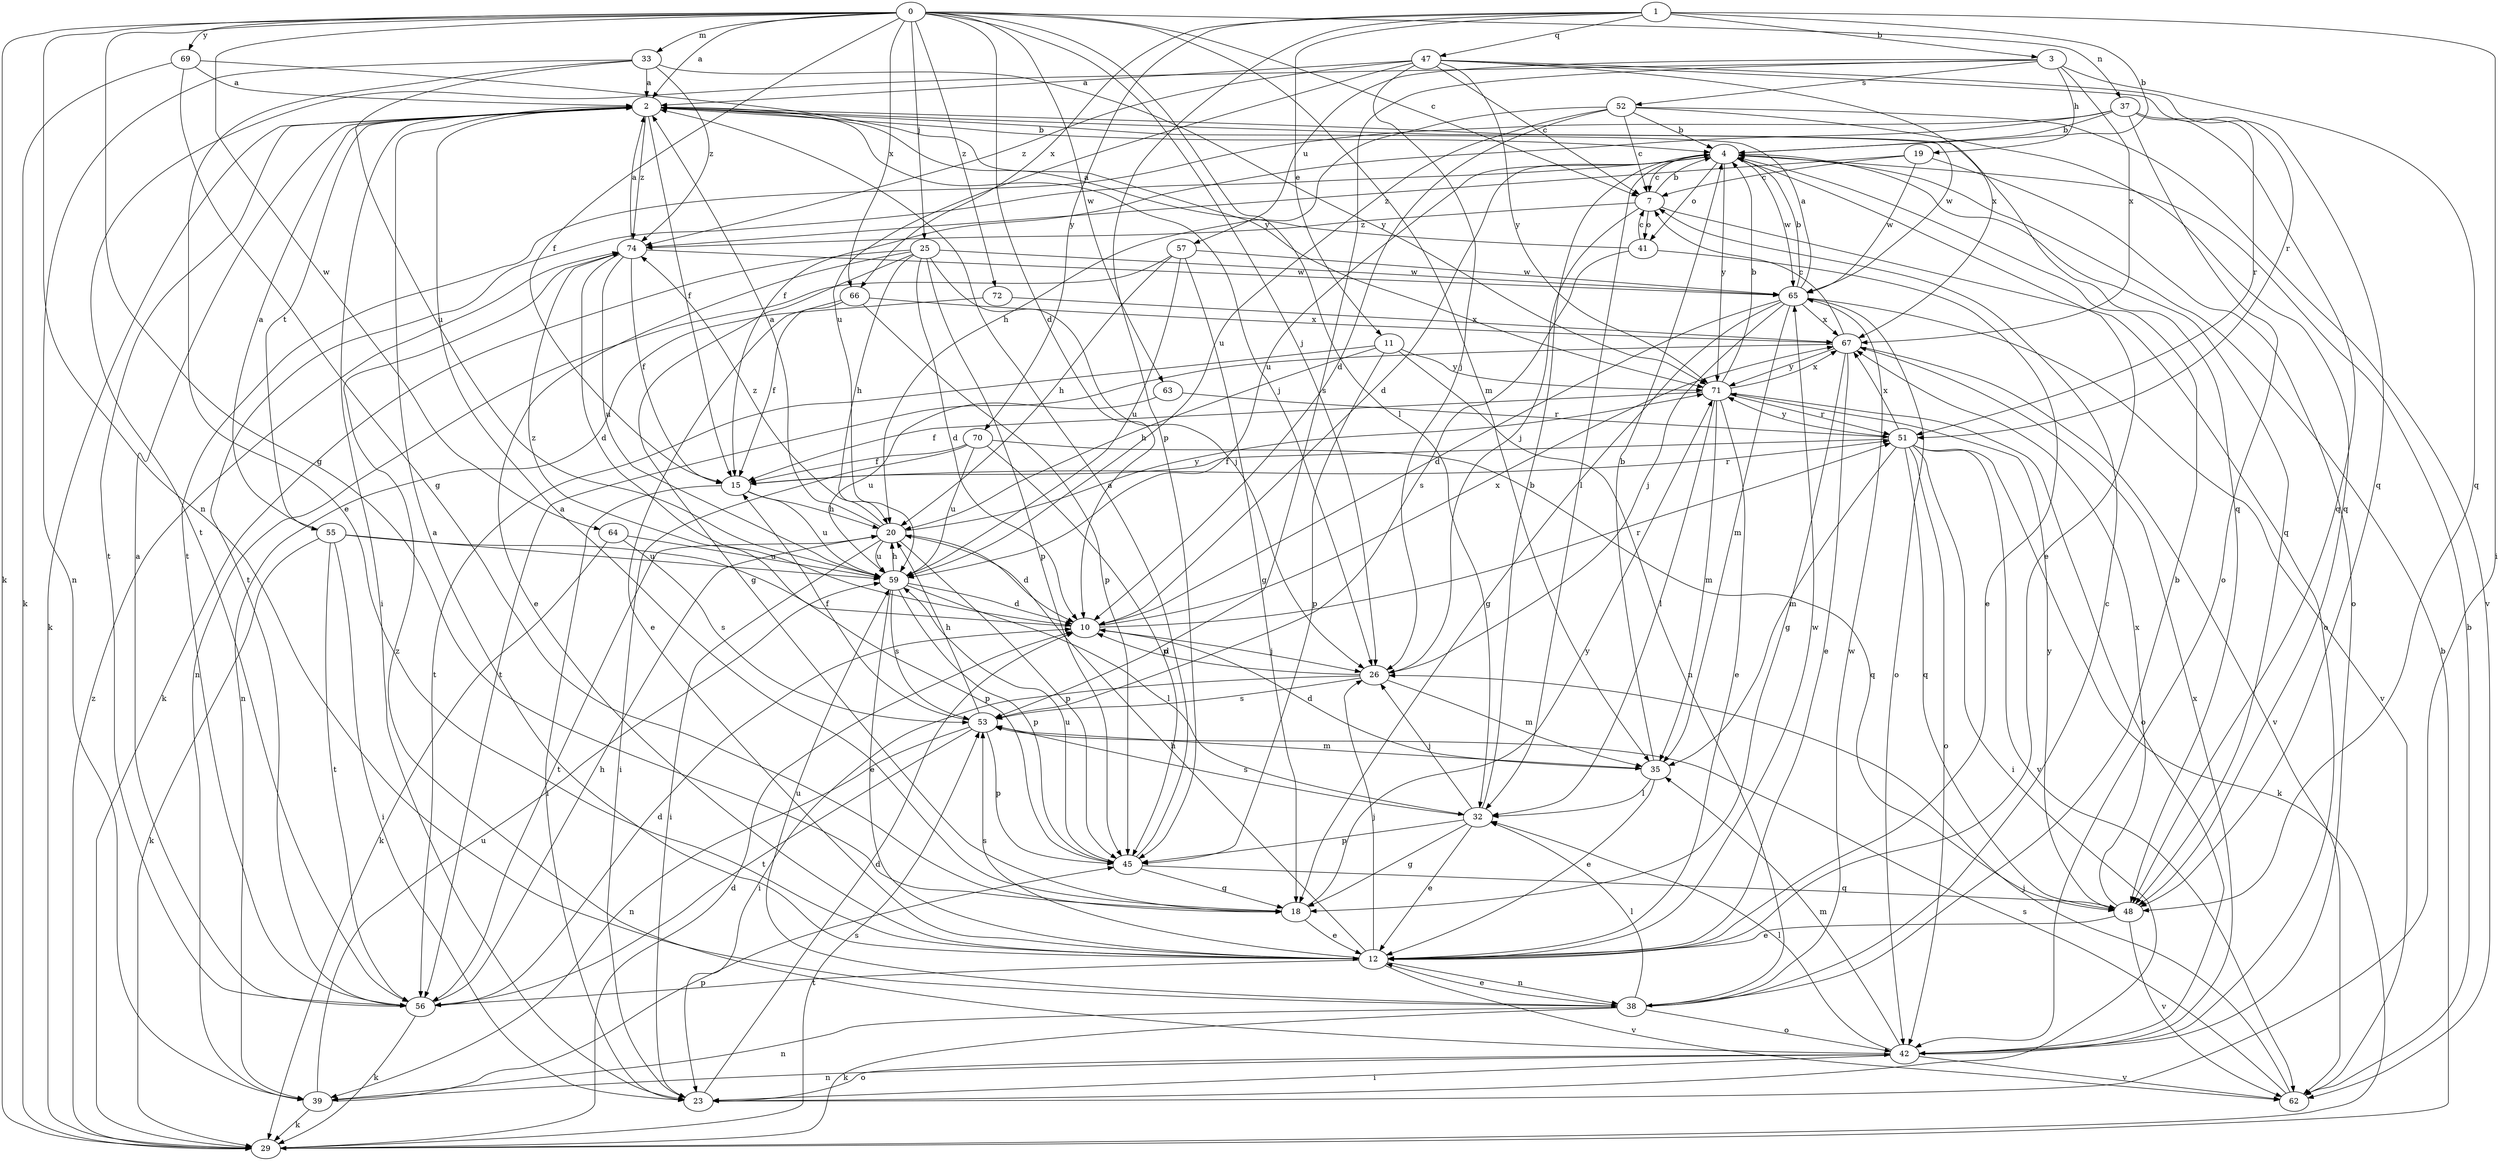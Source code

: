 strict digraph  {
0;
1;
2;
3;
4;
7;
10;
11;
12;
15;
18;
19;
20;
23;
25;
26;
29;
32;
33;
35;
37;
38;
39;
41;
42;
45;
47;
48;
51;
52;
53;
55;
56;
57;
59;
62;
63;
64;
65;
66;
67;
69;
70;
71;
72;
74;
0 -> 2  [label=a];
0 -> 7  [label=c];
0 -> 10  [label=d];
0 -> 15  [label=f];
0 -> 18  [label=g];
0 -> 25  [label=j];
0 -> 26  [label=j];
0 -> 29  [label=k];
0 -> 32  [label=l];
0 -> 33  [label=m];
0 -> 35  [label=m];
0 -> 37  [label=n];
0 -> 38  [label=n];
0 -> 63  [label=w];
0 -> 64  [label=w];
0 -> 66  [label=x];
0 -> 69  [label=y];
0 -> 72  [label=z];
1 -> 3  [label=b];
1 -> 4  [label=b];
1 -> 11  [label=e];
1 -> 23  [label=i];
1 -> 45  [label=p];
1 -> 47  [label=q];
1 -> 66  [label=x];
1 -> 70  [label=y];
2 -> 4  [label=b];
2 -> 15  [label=f];
2 -> 23  [label=i];
2 -> 26  [label=j];
2 -> 29  [label=k];
2 -> 48  [label=q];
2 -> 55  [label=t];
2 -> 56  [label=t];
2 -> 65  [label=w];
2 -> 74  [label=z];
3 -> 19  [label=h];
3 -> 48  [label=q];
3 -> 52  [label=s];
3 -> 53  [label=s];
3 -> 56  [label=t];
3 -> 57  [label=u];
3 -> 67  [label=x];
4 -> 7  [label=c];
4 -> 10  [label=d];
4 -> 12  [label=e];
4 -> 32  [label=l];
4 -> 41  [label=o];
4 -> 48  [label=q];
4 -> 56  [label=t];
4 -> 59  [label=u];
4 -> 65  [label=w];
4 -> 71  [label=y];
7 -> 4  [label=b];
7 -> 26  [label=j];
7 -> 41  [label=o];
7 -> 42  [label=o];
7 -> 74  [label=z];
10 -> 26  [label=j];
10 -> 51  [label=r];
10 -> 67  [label=x];
10 -> 74  [label=z];
11 -> 20  [label=h];
11 -> 38  [label=n];
11 -> 45  [label=p];
11 -> 56  [label=t];
11 -> 71  [label=y];
12 -> 2  [label=a];
12 -> 20  [label=h];
12 -> 26  [label=j];
12 -> 38  [label=n];
12 -> 53  [label=s];
12 -> 56  [label=t];
12 -> 62  [label=v];
12 -> 65  [label=w];
15 -> 20  [label=h];
15 -> 23  [label=i];
15 -> 51  [label=r];
15 -> 59  [label=u];
18 -> 2  [label=a];
18 -> 12  [label=e];
18 -> 71  [label=y];
19 -> 7  [label=c];
19 -> 42  [label=o];
19 -> 65  [label=w];
19 -> 74  [label=z];
20 -> 2  [label=a];
20 -> 10  [label=d];
20 -> 23  [label=i];
20 -> 45  [label=p];
20 -> 56  [label=t];
20 -> 59  [label=u];
20 -> 71  [label=y];
20 -> 74  [label=z];
23 -> 10  [label=d];
23 -> 42  [label=o];
25 -> 10  [label=d];
25 -> 12  [label=e];
25 -> 18  [label=g];
25 -> 20  [label=h];
25 -> 26  [label=j];
25 -> 29  [label=k];
25 -> 45  [label=p];
25 -> 65  [label=w];
26 -> 10  [label=d];
26 -> 23  [label=i];
26 -> 35  [label=m];
26 -> 53  [label=s];
29 -> 4  [label=b];
29 -> 10  [label=d];
29 -> 53  [label=s];
29 -> 74  [label=z];
32 -> 4  [label=b];
32 -> 12  [label=e];
32 -> 18  [label=g];
32 -> 26  [label=j];
32 -> 45  [label=p];
32 -> 53  [label=s];
33 -> 2  [label=a];
33 -> 12  [label=e];
33 -> 39  [label=n];
33 -> 59  [label=u];
33 -> 71  [label=y];
33 -> 74  [label=z];
35 -> 4  [label=b];
35 -> 10  [label=d];
35 -> 12  [label=e];
35 -> 32  [label=l];
37 -> 4  [label=b];
37 -> 15  [label=f];
37 -> 42  [label=o];
37 -> 48  [label=q];
37 -> 51  [label=r];
37 -> 56  [label=t];
38 -> 4  [label=b];
38 -> 7  [label=c];
38 -> 12  [label=e];
38 -> 29  [label=k];
38 -> 32  [label=l];
38 -> 39  [label=n];
38 -> 42  [label=o];
38 -> 59  [label=u];
38 -> 65  [label=w];
39 -> 29  [label=k];
39 -> 45  [label=p];
39 -> 59  [label=u];
41 -> 2  [label=a];
41 -> 7  [label=c];
41 -> 12  [label=e];
41 -> 53  [label=s];
42 -> 23  [label=i];
42 -> 32  [label=l];
42 -> 35  [label=m];
42 -> 39  [label=n];
42 -> 62  [label=v];
42 -> 67  [label=x];
42 -> 74  [label=z];
45 -> 2  [label=a];
45 -> 18  [label=g];
45 -> 48  [label=q];
45 -> 59  [label=u];
47 -> 2  [label=a];
47 -> 7  [label=c];
47 -> 26  [label=j];
47 -> 48  [label=q];
47 -> 51  [label=r];
47 -> 59  [label=u];
47 -> 67  [label=x];
47 -> 71  [label=y];
47 -> 74  [label=z];
48 -> 12  [label=e];
48 -> 62  [label=v];
48 -> 67  [label=x];
48 -> 71  [label=y];
51 -> 15  [label=f];
51 -> 23  [label=i];
51 -> 29  [label=k];
51 -> 35  [label=m];
51 -> 42  [label=o];
51 -> 48  [label=q];
51 -> 62  [label=v];
51 -> 67  [label=x];
51 -> 71  [label=y];
52 -> 4  [label=b];
52 -> 7  [label=c];
52 -> 10  [label=d];
52 -> 20  [label=h];
52 -> 48  [label=q];
52 -> 59  [label=u];
52 -> 62  [label=v];
53 -> 15  [label=f];
53 -> 20  [label=h];
53 -> 35  [label=m];
53 -> 39  [label=n];
53 -> 45  [label=p];
53 -> 56  [label=t];
55 -> 2  [label=a];
55 -> 23  [label=i];
55 -> 29  [label=k];
55 -> 45  [label=p];
55 -> 56  [label=t];
55 -> 59  [label=u];
56 -> 2  [label=a];
56 -> 10  [label=d];
56 -> 20  [label=h];
56 -> 29  [label=k];
57 -> 18  [label=g];
57 -> 20  [label=h];
57 -> 39  [label=n];
57 -> 59  [label=u];
57 -> 65  [label=w];
59 -> 10  [label=d];
59 -> 12  [label=e];
59 -> 20  [label=h];
59 -> 32  [label=l];
59 -> 45  [label=p];
59 -> 53  [label=s];
62 -> 4  [label=b];
62 -> 26  [label=j];
62 -> 53  [label=s];
63 -> 51  [label=r];
63 -> 59  [label=u];
64 -> 29  [label=k];
64 -> 53  [label=s];
64 -> 59  [label=u];
65 -> 2  [label=a];
65 -> 4  [label=b];
65 -> 10  [label=d];
65 -> 18  [label=g];
65 -> 26  [label=j];
65 -> 35  [label=m];
65 -> 42  [label=o];
65 -> 62  [label=v];
65 -> 67  [label=x];
66 -> 12  [label=e];
66 -> 15  [label=f];
66 -> 45  [label=p];
66 -> 67  [label=x];
67 -> 7  [label=c];
67 -> 12  [label=e];
67 -> 18  [label=g];
67 -> 56  [label=t];
67 -> 62  [label=v];
67 -> 71  [label=y];
69 -> 2  [label=a];
69 -> 18  [label=g];
69 -> 29  [label=k];
69 -> 71  [label=y];
70 -> 15  [label=f];
70 -> 23  [label=i];
70 -> 45  [label=p];
70 -> 48  [label=q];
70 -> 59  [label=u];
71 -> 4  [label=b];
71 -> 12  [label=e];
71 -> 15  [label=f];
71 -> 32  [label=l];
71 -> 35  [label=m];
71 -> 42  [label=o];
71 -> 51  [label=r];
71 -> 67  [label=x];
72 -> 39  [label=n];
72 -> 67  [label=x];
74 -> 2  [label=a];
74 -> 10  [label=d];
74 -> 15  [label=f];
74 -> 59  [label=u];
74 -> 65  [label=w];
}
